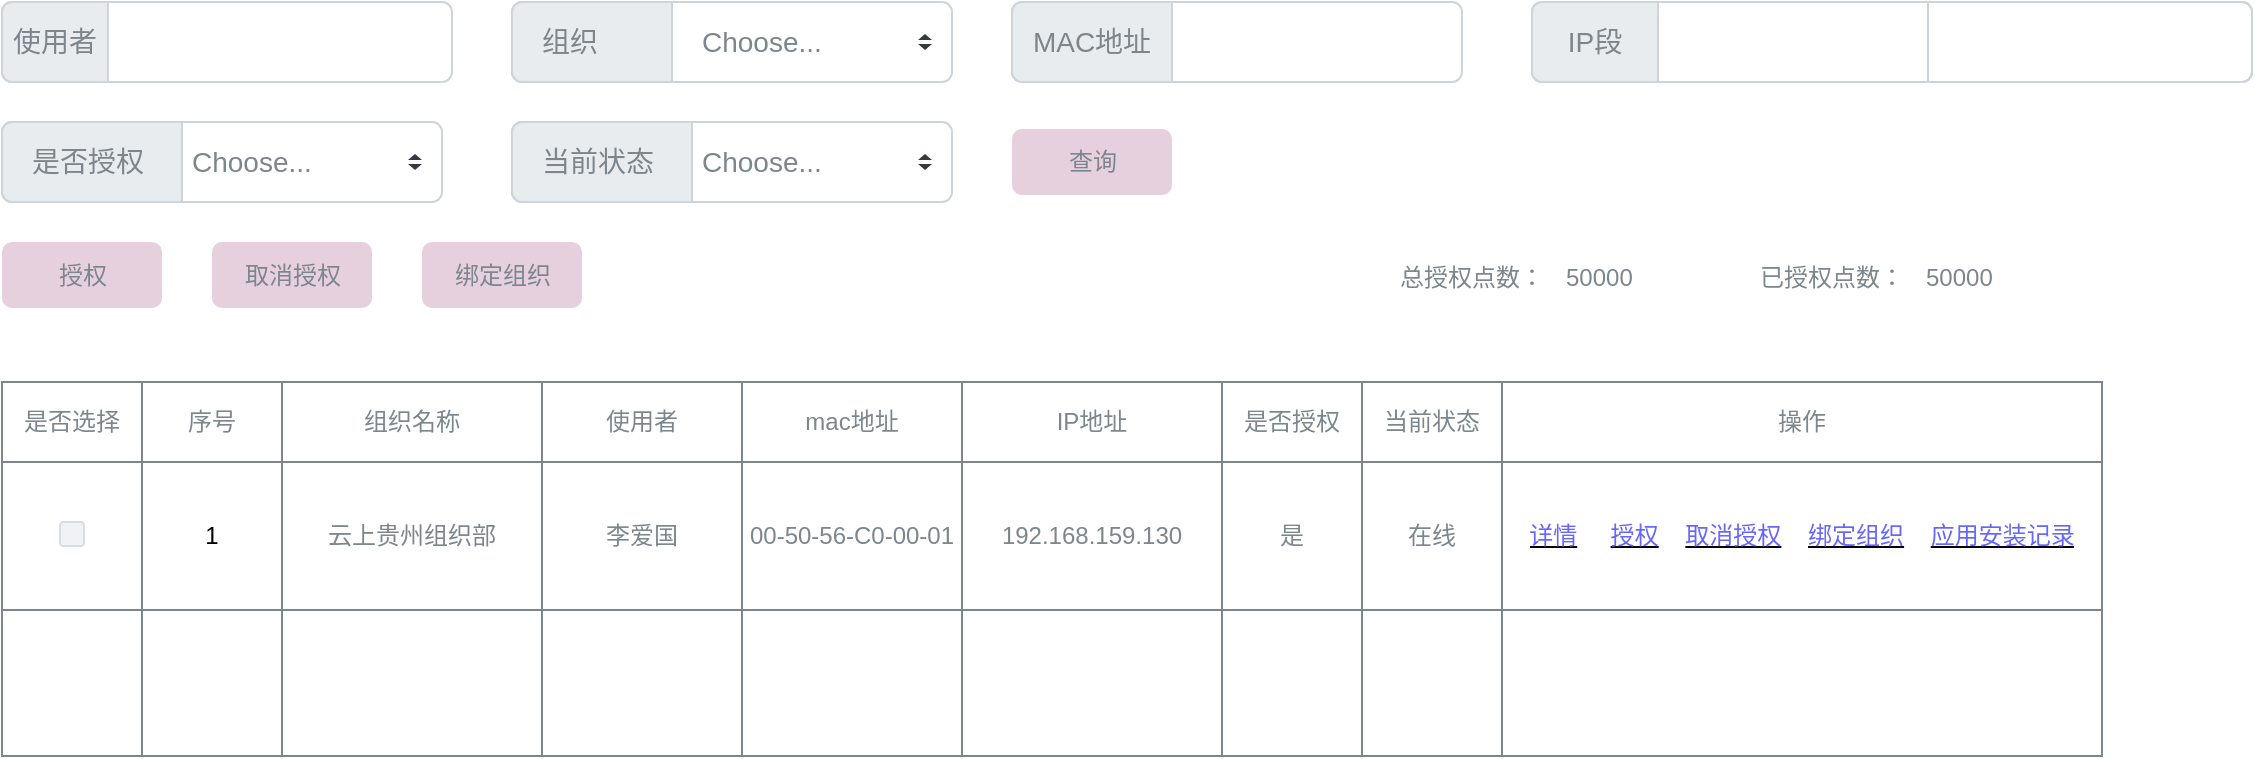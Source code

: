 <mxfile version="16.1.0" type="github">
  <diagram id="i8eQaSQ3ZctLGV6-Rtwk" name="Page-1">
    <mxGraphModel dx="1028" dy="1678" grid="1" gridSize="10" guides="1" tooltips="1" connect="1" arrows="1" fold="1" page="1" pageScale="1" pageWidth="827" pageHeight="1169" math="0" shadow="0">
      <root>
        <mxCell id="0" />
        <mxCell id="1" parent="0" />
        <mxCell id="jQ_WwC3jhZDaYOG-kKFm-28" value="" style="shape=table;html=1;whiteSpace=wrap;startSize=0;container=1;collapsible=0;childLayout=tableLayout;shadow=0;fontColor=#7D868C;strokeColor=#7D868C;" vertex="1" parent="1">
          <mxGeometry x="90" y="-840" width="1050" height="187" as="geometry" />
        </mxCell>
        <mxCell id="jQ_WwC3jhZDaYOG-kKFm-29" value="" style="shape=partialRectangle;html=1;whiteSpace=wrap;collapsible=0;dropTarget=0;pointerEvents=0;fillColor=none;top=0;left=0;bottom=0;right=0;points=[[0,0.5],[1,0.5]];portConstraint=eastwest;shadow=0;" vertex="1" parent="jQ_WwC3jhZDaYOG-kKFm-28">
          <mxGeometry width="1050" height="40" as="geometry" />
        </mxCell>
        <mxCell id="jQ_WwC3jhZDaYOG-kKFm-70" value="是否选择" style="shape=partialRectangle;html=1;whiteSpace=wrap;connectable=0;fillColor=none;top=0;left=0;bottom=0;right=0;overflow=hidden;pointerEvents=1;shadow=0;fontColor=#7D868C;" vertex="1" parent="jQ_WwC3jhZDaYOG-kKFm-29">
          <mxGeometry width="70" height="40" as="geometry">
            <mxRectangle width="70" height="40" as="alternateBounds" />
          </mxGeometry>
        </mxCell>
        <mxCell id="jQ_WwC3jhZDaYOG-kKFm-30" value="序号" style="shape=partialRectangle;html=1;whiteSpace=wrap;connectable=0;fillColor=none;top=0;left=0;bottom=0;right=0;overflow=hidden;pointerEvents=1;shadow=0;fontColor=#7D868C;" vertex="1" parent="jQ_WwC3jhZDaYOG-kKFm-29">
          <mxGeometry x="70" width="70" height="40" as="geometry">
            <mxRectangle width="70" height="40" as="alternateBounds" />
          </mxGeometry>
        </mxCell>
        <mxCell id="jQ_WwC3jhZDaYOG-kKFm-31" value="组织名称" style="shape=partialRectangle;html=1;whiteSpace=wrap;connectable=0;fillColor=none;top=0;left=0;bottom=0;right=0;overflow=hidden;pointerEvents=1;shadow=0;fontColor=#7D868C;" vertex="1" parent="jQ_WwC3jhZDaYOG-kKFm-29">
          <mxGeometry x="140" width="130" height="40" as="geometry">
            <mxRectangle width="130" height="40" as="alternateBounds" />
          </mxGeometry>
        </mxCell>
        <mxCell id="jQ_WwC3jhZDaYOG-kKFm-32" value="使用者" style="shape=partialRectangle;html=1;whiteSpace=wrap;connectable=0;fillColor=none;top=0;left=0;bottom=0;right=0;overflow=hidden;pointerEvents=1;shadow=0;fontColor=#7D868C;" vertex="1" parent="jQ_WwC3jhZDaYOG-kKFm-29">
          <mxGeometry x="270" width="100" height="40" as="geometry">
            <mxRectangle width="100" height="40" as="alternateBounds" />
          </mxGeometry>
        </mxCell>
        <mxCell id="jQ_WwC3jhZDaYOG-kKFm-54" value="mac地址" style="shape=partialRectangle;html=1;whiteSpace=wrap;connectable=0;fillColor=none;top=0;left=0;bottom=0;right=0;overflow=hidden;pointerEvents=1;shadow=0;fontColor=#7D868C;" vertex="1" parent="jQ_WwC3jhZDaYOG-kKFm-29">
          <mxGeometry x="370" width="110" height="40" as="geometry">
            <mxRectangle width="110" height="40" as="alternateBounds" />
          </mxGeometry>
        </mxCell>
        <mxCell id="jQ_WwC3jhZDaYOG-kKFm-57" value="IP地址" style="shape=partialRectangle;html=1;whiteSpace=wrap;connectable=0;fillColor=none;top=0;left=0;bottom=0;right=0;overflow=hidden;pointerEvents=1;shadow=0;fontColor=#7D868C;" vertex="1" parent="jQ_WwC3jhZDaYOG-kKFm-29">
          <mxGeometry x="480" width="130" height="40" as="geometry">
            <mxRectangle width="130" height="40" as="alternateBounds" />
          </mxGeometry>
        </mxCell>
        <mxCell id="jQ_WwC3jhZDaYOG-kKFm-60" value="是否授权" style="shape=partialRectangle;html=1;whiteSpace=wrap;connectable=0;fillColor=none;top=0;left=0;bottom=0;right=0;overflow=hidden;pointerEvents=1;shadow=0;fontColor=#7D868C;" vertex="1" parent="jQ_WwC3jhZDaYOG-kKFm-29">
          <mxGeometry x="610" width="70" height="40" as="geometry">
            <mxRectangle width="70" height="40" as="alternateBounds" />
          </mxGeometry>
        </mxCell>
        <mxCell id="jQ_WwC3jhZDaYOG-kKFm-63" value="当前状态" style="shape=partialRectangle;html=1;whiteSpace=wrap;connectable=0;fillColor=none;top=0;left=0;bottom=0;right=0;overflow=hidden;pointerEvents=1;shadow=0;fontColor=#7D868C;" vertex="1" parent="jQ_WwC3jhZDaYOG-kKFm-29">
          <mxGeometry x="680" width="70" height="40" as="geometry">
            <mxRectangle width="70" height="40" as="alternateBounds" />
          </mxGeometry>
        </mxCell>
        <mxCell id="jQ_WwC3jhZDaYOG-kKFm-67" value="操作" style="shape=partialRectangle;html=1;whiteSpace=wrap;connectable=0;fillColor=none;top=0;left=0;bottom=0;right=0;overflow=hidden;pointerEvents=1;shadow=0;fontColor=#7D868C;" vertex="1" parent="jQ_WwC3jhZDaYOG-kKFm-29">
          <mxGeometry x="750" width="300" height="40" as="geometry">
            <mxRectangle width="300" height="40" as="alternateBounds" />
          </mxGeometry>
        </mxCell>
        <mxCell id="jQ_WwC3jhZDaYOG-kKFm-33" value="" style="shape=partialRectangle;html=1;whiteSpace=wrap;collapsible=0;dropTarget=0;pointerEvents=0;fillColor=none;top=0;left=0;bottom=0;right=0;points=[[0,0.5],[1,0.5]];portConstraint=eastwest;shadow=0;fontColor=#7D868C;" vertex="1" parent="jQ_WwC3jhZDaYOG-kKFm-28">
          <mxGeometry y="40" width="1050" height="74" as="geometry" />
        </mxCell>
        <mxCell id="jQ_WwC3jhZDaYOG-kKFm-71" style="shape=partialRectangle;html=1;whiteSpace=wrap;connectable=0;fillColor=none;top=0;left=0;bottom=0;right=0;overflow=hidden;pointerEvents=1;shadow=0;" vertex="1" parent="jQ_WwC3jhZDaYOG-kKFm-33">
          <mxGeometry width="70" height="74" as="geometry">
            <mxRectangle width="70" height="74" as="alternateBounds" />
          </mxGeometry>
        </mxCell>
        <mxCell id="jQ_WwC3jhZDaYOG-kKFm-34" value="1" style="shape=partialRectangle;html=1;whiteSpace=wrap;connectable=0;fillColor=none;top=0;left=0;bottom=0;right=0;overflow=hidden;pointerEvents=1;shadow=0;" vertex="1" parent="jQ_WwC3jhZDaYOG-kKFm-33">
          <mxGeometry x="70" width="70" height="74" as="geometry">
            <mxRectangle width="70" height="74" as="alternateBounds" />
          </mxGeometry>
        </mxCell>
        <mxCell id="jQ_WwC3jhZDaYOG-kKFm-35" value="&lt;font color=&quot;#7d868c&quot;&gt;云上贵州组织部&lt;/font&gt;" style="shape=partialRectangle;html=1;whiteSpace=wrap;connectable=0;fillColor=none;top=0;left=0;bottom=0;right=0;overflow=hidden;pointerEvents=1;shadow=0;" vertex="1" parent="jQ_WwC3jhZDaYOG-kKFm-33">
          <mxGeometry x="140" width="130" height="74" as="geometry">
            <mxRectangle width="130" height="74" as="alternateBounds" />
          </mxGeometry>
        </mxCell>
        <mxCell id="jQ_WwC3jhZDaYOG-kKFm-36" value="&lt;font color=&quot;#7d868c&quot;&gt;李爱国&lt;/font&gt;" style="shape=partialRectangle;html=1;whiteSpace=wrap;connectable=0;fillColor=none;top=0;left=0;bottom=0;right=0;overflow=hidden;pointerEvents=1;shadow=0;" vertex="1" parent="jQ_WwC3jhZDaYOG-kKFm-33">
          <mxGeometry x="270" width="100" height="74" as="geometry">
            <mxRectangle width="100" height="74" as="alternateBounds" />
          </mxGeometry>
        </mxCell>
        <mxCell id="jQ_WwC3jhZDaYOG-kKFm-55" value="00-50-56-C0-00-01" style="shape=partialRectangle;html=1;whiteSpace=wrap;connectable=0;fillColor=none;top=0;left=0;bottom=0;right=0;overflow=hidden;pointerEvents=1;shadow=0;fontColor=#7D868C;" vertex="1" parent="jQ_WwC3jhZDaYOG-kKFm-33">
          <mxGeometry x="370" width="110" height="74" as="geometry">
            <mxRectangle width="110" height="74" as="alternateBounds" />
          </mxGeometry>
        </mxCell>
        <mxCell id="jQ_WwC3jhZDaYOG-kKFm-58" value="192.168.159.130" style="shape=partialRectangle;html=1;whiteSpace=wrap;connectable=0;fillColor=none;top=0;left=0;bottom=0;right=0;overflow=hidden;pointerEvents=1;shadow=0;fontColor=#7D868C;" vertex="1" parent="jQ_WwC3jhZDaYOG-kKFm-33">
          <mxGeometry x="480" width="130" height="74" as="geometry">
            <mxRectangle width="130" height="74" as="alternateBounds" />
          </mxGeometry>
        </mxCell>
        <mxCell id="jQ_WwC3jhZDaYOG-kKFm-61" value="是" style="shape=partialRectangle;html=1;whiteSpace=wrap;connectable=0;fillColor=none;top=0;left=0;bottom=0;right=0;overflow=hidden;pointerEvents=1;shadow=0;fontColor=#7D868C;" vertex="1" parent="jQ_WwC3jhZDaYOG-kKFm-33">
          <mxGeometry x="610" width="70" height="74" as="geometry">
            <mxRectangle width="70" height="74" as="alternateBounds" />
          </mxGeometry>
        </mxCell>
        <mxCell id="jQ_WwC3jhZDaYOG-kKFm-64" value="在线" style="shape=partialRectangle;html=1;whiteSpace=wrap;connectable=0;fillColor=none;top=0;left=0;bottom=0;right=0;overflow=hidden;pointerEvents=1;shadow=0;fontColor=#7D868C;" vertex="1" parent="jQ_WwC3jhZDaYOG-kKFm-33">
          <mxGeometry x="680" width="70" height="74" as="geometry">
            <mxRectangle width="70" height="74" as="alternateBounds" />
          </mxGeometry>
        </mxCell>
        <mxCell id="jQ_WwC3jhZDaYOG-kKFm-68" value="&lt;u&gt;&lt;font color=&quot;#6666ff&quot;&gt;详情&lt;/font&gt;&lt;/u&gt;&lt;font color=&quot;#7d868c&quot;&gt;&amp;nbsp; &amp;nbsp; &amp;nbsp;&lt;/font&gt;&lt;u&gt;&lt;font color=&quot;#6666ff&quot;&gt;授权&lt;/font&gt;&lt;/u&gt;&lt;font color=&quot;#7d868c&quot;&gt;&amp;nbsp; &amp;nbsp; &lt;/font&gt;&lt;u&gt;&lt;font color=&quot;#6666ff&quot;&gt;取消授权&lt;/font&gt;&lt;/u&gt;&lt;font color=&quot;#7d868c&quot;&gt;&amp;nbsp; &amp;nbsp; &lt;/font&gt;&lt;u&gt;&lt;font color=&quot;#6666ff&quot;&gt;绑定组织&lt;/font&gt;&lt;/u&gt;&lt;font color=&quot;#7d868c&quot;&gt;&amp;nbsp; &amp;nbsp; &lt;/font&gt;&lt;u&gt;&lt;font color=&quot;#6666ff&quot;&gt;应用安装记录&lt;/font&gt;&lt;/u&gt;" style="shape=partialRectangle;html=1;whiteSpace=wrap;connectable=0;fillColor=none;top=0;left=0;bottom=0;right=0;overflow=hidden;pointerEvents=1;shadow=0;" vertex="1" parent="jQ_WwC3jhZDaYOG-kKFm-33">
          <mxGeometry x="750" width="300" height="74" as="geometry">
            <mxRectangle width="300" height="74" as="alternateBounds" />
          </mxGeometry>
        </mxCell>
        <mxCell id="jQ_WwC3jhZDaYOG-kKFm-37" value="" style="shape=partialRectangle;html=1;whiteSpace=wrap;collapsible=0;dropTarget=0;pointerEvents=0;fillColor=none;top=0;left=0;bottom=0;right=0;points=[[0,0.5],[1,0.5]];portConstraint=eastwest;shadow=0;" vertex="1" parent="jQ_WwC3jhZDaYOG-kKFm-28">
          <mxGeometry y="114" width="1050" height="73" as="geometry" />
        </mxCell>
        <mxCell id="jQ_WwC3jhZDaYOG-kKFm-72" style="shape=partialRectangle;html=1;whiteSpace=wrap;connectable=0;fillColor=none;top=0;left=0;bottom=0;right=0;overflow=hidden;pointerEvents=1;shadow=0;" vertex="1" parent="jQ_WwC3jhZDaYOG-kKFm-37">
          <mxGeometry width="70" height="73" as="geometry">
            <mxRectangle width="70" height="73" as="alternateBounds" />
          </mxGeometry>
        </mxCell>
        <mxCell id="jQ_WwC3jhZDaYOG-kKFm-38" value="" style="shape=partialRectangle;html=1;whiteSpace=wrap;connectable=0;fillColor=none;top=0;left=0;bottom=0;right=0;overflow=hidden;pointerEvents=1;shadow=0;" vertex="1" parent="jQ_WwC3jhZDaYOG-kKFm-37">
          <mxGeometry x="70" width="70" height="73" as="geometry">
            <mxRectangle width="70" height="73" as="alternateBounds" />
          </mxGeometry>
        </mxCell>
        <mxCell id="jQ_WwC3jhZDaYOG-kKFm-39" value="" style="shape=partialRectangle;html=1;whiteSpace=wrap;connectable=0;fillColor=none;top=0;left=0;bottom=0;right=0;overflow=hidden;pointerEvents=1;shadow=0;" vertex="1" parent="jQ_WwC3jhZDaYOG-kKFm-37">
          <mxGeometry x="140" width="130" height="73" as="geometry">
            <mxRectangle width="130" height="73" as="alternateBounds" />
          </mxGeometry>
        </mxCell>
        <mxCell id="jQ_WwC3jhZDaYOG-kKFm-40" value="" style="shape=partialRectangle;html=1;whiteSpace=wrap;connectable=0;fillColor=none;top=0;left=0;bottom=0;right=0;overflow=hidden;pointerEvents=1;shadow=0;" vertex="1" parent="jQ_WwC3jhZDaYOG-kKFm-37">
          <mxGeometry x="270" width="100" height="73" as="geometry">
            <mxRectangle width="100" height="73" as="alternateBounds" />
          </mxGeometry>
        </mxCell>
        <mxCell id="jQ_WwC3jhZDaYOG-kKFm-56" style="shape=partialRectangle;html=1;whiteSpace=wrap;connectable=0;fillColor=none;top=0;left=0;bottom=0;right=0;overflow=hidden;pointerEvents=1;shadow=0;" vertex="1" parent="jQ_WwC3jhZDaYOG-kKFm-37">
          <mxGeometry x="370" width="110" height="73" as="geometry">
            <mxRectangle width="110" height="73" as="alternateBounds" />
          </mxGeometry>
        </mxCell>
        <mxCell id="jQ_WwC3jhZDaYOG-kKFm-59" style="shape=partialRectangle;html=1;whiteSpace=wrap;connectable=0;fillColor=none;top=0;left=0;bottom=0;right=0;overflow=hidden;pointerEvents=1;shadow=0;" vertex="1" parent="jQ_WwC3jhZDaYOG-kKFm-37">
          <mxGeometry x="480" width="130" height="73" as="geometry">
            <mxRectangle width="130" height="73" as="alternateBounds" />
          </mxGeometry>
        </mxCell>
        <mxCell id="jQ_WwC3jhZDaYOG-kKFm-62" style="shape=partialRectangle;html=1;whiteSpace=wrap;connectable=0;fillColor=none;top=0;left=0;bottom=0;right=0;overflow=hidden;pointerEvents=1;shadow=0;" vertex="1" parent="jQ_WwC3jhZDaYOG-kKFm-37">
          <mxGeometry x="610" width="70" height="73" as="geometry">
            <mxRectangle width="70" height="73" as="alternateBounds" />
          </mxGeometry>
        </mxCell>
        <mxCell id="jQ_WwC3jhZDaYOG-kKFm-65" style="shape=partialRectangle;html=1;whiteSpace=wrap;connectable=0;fillColor=none;top=0;left=0;bottom=0;right=0;overflow=hidden;pointerEvents=1;shadow=0;" vertex="1" parent="jQ_WwC3jhZDaYOG-kKFm-37">
          <mxGeometry x="680" width="70" height="73" as="geometry">
            <mxRectangle width="70" height="73" as="alternateBounds" />
          </mxGeometry>
        </mxCell>
        <mxCell id="jQ_WwC3jhZDaYOG-kKFm-69" style="shape=partialRectangle;html=1;whiteSpace=wrap;connectable=0;fillColor=none;top=0;left=0;bottom=0;right=0;overflow=hidden;pointerEvents=1;shadow=0;" vertex="1" parent="jQ_WwC3jhZDaYOG-kKFm-37">
          <mxGeometry x="750" width="300" height="73" as="geometry">
            <mxRectangle width="300" height="73" as="alternateBounds" />
          </mxGeometry>
        </mxCell>
        <mxCell id="jQ_WwC3jhZDaYOG-kKFm-79" value="授权" style="rounded=1;fillColor=#E6D0DE;align=center;strokeColor=none;html=1;fontColor=#7D868C;fontSize=12;sketch=0;shadow=0;" vertex="1" parent="1">
          <mxGeometry x="90" y="-910" width="80" height="33" as="geometry" />
        </mxCell>
        <mxCell id="jQ_WwC3jhZDaYOG-kKFm-82" value="取消授权" style="rounded=1;fillColor=#E6D0DE;align=center;strokeColor=none;html=1;fontColor=#7D868C;fontSize=12;sketch=0;shadow=0;" vertex="1" parent="1">
          <mxGeometry x="195" y="-910" width="80" height="33" as="geometry" />
        </mxCell>
        <mxCell id="jQ_WwC3jhZDaYOG-kKFm-105" value="" style="html=1;shadow=0;dashed=0;shape=mxgraph.bootstrap.rrect;rSize=5;strokeColor=#CED4DA;html=1;whiteSpace=wrap;fillColor=#FFFFFF;fontColor=#7D868C;align=left;spacing=15;spacingLeft=40;fontSize=14;" vertex="1" parent="1">
          <mxGeometry x="90" y="-1030" width="225" height="40" as="geometry" />
        </mxCell>
        <mxCell id="jQ_WwC3jhZDaYOG-kKFm-106" value="使用者" style="html=1;shadow=0;dashed=0;shape=mxgraph.bootstrap.leftButton;strokeColor=inherit;gradientColor=inherit;fontColor=inherit;fillColor=#E9ECEF;rSize=5;perimeter=none;whiteSpace=wrap;resizeHeight=1;fontSize=14;" vertex="1" parent="jQ_WwC3jhZDaYOG-kKFm-105">
          <mxGeometry width="52.941" height="40" as="geometry" />
        </mxCell>
        <mxCell id="jQ_WwC3jhZDaYOG-kKFm-119" value="Choose..." style="html=1;shadow=0;dashed=0;shape=mxgraph.bootstrap.rrect;rSize=5;strokeColor=#CED4DA;html=1;whiteSpace=wrap;fillColor=#FFFFFF;fontColor=#7D868C;align=left;spacingLeft=80;spacing=15;fontSize=14;" vertex="1" parent="1">
          <mxGeometry x="345" y="-1030" width="220" height="40" as="geometry" />
        </mxCell>
        <mxCell id="jQ_WwC3jhZDaYOG-kKFm-120" value="" style="shape=triangle;direction=south;fillColor=#343A40;strokeColor=none;perimeter=none;shadow=0;" vertex="1" parent="jQ_WwC3jhZDaYOG-kKFm-119">
          <mxGeometry x="1" y="0.5" width="7" height="3" relative="1" as="geometry">
            <mxPoint x="-17" y="1" as="offset" />
          </mxGeometry>
        </mxCell>
        <mxCell id="jQ_WwC3jhZDaYOG-kKFm-121" value="" style="shape=triangle;direction=north;fillColor=#343A40;strokeColor=none;perimeter=none;shadow=0;" vertex="1" parent="jQ_WwC3jhZDaYOG-kKFm-119">
          <mxGeometry x="1" y="0.5" width="7" height="3" relative="1" as="geometry">
            <mxPoint x="-17" y="-4" as="offset" />
          </mxGeometry>
        </mxCell>
        <mxCell id="jQ_WwC3jhZDaYOG-kKFm-122" value="组织" style="html=1;shadow=0;dashed=0;shape=mxgraph.bootstrap.leftButton;strokeColor=#CED4DA;gradientColor=inherit;fontColor=inherit;fillColor=#E9ECEF;rSize=5;perimeter=none;whiteSpace=wrap;resizeHeight=1;fontSize=14;align=left;spacing=15;" vertex="1" parent="jQ_WwC3jhZDaYOG-kKFm-119">
          <mxGeometry width="80" height="40" relative="1" as="geometry" />
        </mxCell>
        <mxCell id="jQ_WwC3jhZDaYOG-kKFm-124" value="" style="html=1;shadow=0;dashed=0;shape=mxgraph.bootstrap.rrect;rSize=5;strokeColor=#CED4DA;html=1;whiteSpace=wrap;fillColor=#FFFFFF;fontColor=#7D868C;align=left;spacing=15;spacingLeft=40;fontSize=14;" vertex="1" parent="1">
          <mxGeometry x="595" y="-1030" width="225" height="40" as="geometry" />
        </mxCell>
        <mxCell id="jQ_WwC3jhZDaYOG-kKFm-125" value="MAC地址" style="html=1;shadow=0;dashed=0;shape=mxgraph.bootstrap.leftButton;strokeColor=inherit;gradientColor=inherit;fontColor=inherit;fillColor=#E9ECEF;rSize=5;perimeter=none;whiteSpace=wrap;resizeHeight=1;fontSize=14;" vertex="1" parent="jQ_WwC3jhZDaYOG-kKFm-124">
          <mxGeometry width="80" height="40" as="geometry" />
        </mxCell>
        <mxCell id="jQ_WwC3jhZDaYOG-kKFm-128" value="" style="html=1;shadow=0;dashed=0;shape=mxgraph.bootstrap.rrect;rSize=5;strokeColor=#CED4DA;html=1;whiteSpace=wrap;fillColor=#FFFFFF;fontColor=#7D868C;align=left;spacing=15;spacingLeft=40;fontSize=14;" vertex="1" parent="1">
          <mxGeometry x="855" y="-1030" width="360" height="40" as="geometry" />
        </mxCell>
        <mxCell id="jQ_WwC3jhZDaYOG-kKFm-129" value="IP段" style="html=1;shadow=0;dashed=0;shape=mxgraph.bootstrap.leftButton;strokeColor=inherit;gradientColor=inherit;fontColor=inherit;fillColor=#E9ECEF;rSize=5;perimeter=none;whiteSpace=wrap;resizeHeight=1;fontSize=14;" vertex="1" parent="jQ_WwC3jhZDaYOG-kKFm-128">
          <mxGeometry width="63" height="40" as="geometry" />
        </mxCell>
        <mxCell id="jQ_WwC3jhZDaYOG-kKFm-130" value="" style="html=1;shadow=0;dashed=0;shape=mxgraph.bootstrap.rightButton;strokeColor=inherit;gradientColor=inherit;fontColor=inherit;fillColor=none;rSize=5;perimeter=none;whiteSpace=wrap;resizeHeight=1;fontSize=14;" vertex="1" parent="jQ_WwC3jhZDaYOG-kKFm-128">
          <mxGeometry x="1" width="162" height="40" relative="1" as="geometry">
            <mxPoint x="-162" as="offset" />
          </mxGeometry>
        </mxCell>
        <mxCell id="jQ_WwC3jhZDaYOG-kKFm-137" value="Choose..." style="html=1;shadow=0;dashed=0;shape=mxgraph.bootstrap.rrect;rSize=5;strokeColor=#CED4DA;html=1;whiteSpace=wrap;fillColor=#FFFFFF;fontColor=#7D868C;align=left;spacingLeft=80;spacing=15;fontSize=14;" vertex="1" parent="1">
          <mxGeometry x="90" y="-970" width="220" height="40" as="geometry" />
        </mxCell>
        <mxCell id="jQ_WwC3jhZDaYOG-kKFm-138" value="" style="shape=triangle;direction=south;fillColor=#343A40;strokeColor=none;perimeter=none;shadow=0;" vertex="1" parent="jQ_WwC3jhZDaYOG-kKFm-137">
          <mxGeometry x="1" y="0.5" width="7" height="3" relative="1" as="geometry">
            <mxPoint x="-17" y="1" as="offset" />
          </mxGeometry>
        </mxCell>
        <mxCell id="jQ_WwC3jhZDaYOG-kKFm-139" value="" style="shape=triangle;direction=north;fillColor=#343A40;strokeColor=none;perimeter=none;shadow=0;" vertex="1" parent="jQ_WwC3jhZDaYOG-kKFm-137">
          <mxGeometry x="1" y="0.5" width="7" height="3" relative="1" as="geometry">
            <mxPoint x="-17" y="-4" as="offset" />
          </mxGeometry>
        </mxCell>
        <mxCell id="jQ_WwC3jhZDaYOG-kKFm-140" value="是否授权" style="html=1;shadow=0;dashed=0;shape=mxgraph.bootstrap.leftButton;strokeColor=#CED4DA;gradientColor=inherit;fontColor=inherit;fillColor=#E9ECEF;rSize=5;perimeter=none;whiteSpace=wrap;resizeHeight=1;fontSize=14;align=left;spacing=15;" vertex="1" parent="jQ_WwC3jhZDaYOG-kKFm-137">
          <mxGeometry width="90" height="40" relative="1" as="geometry" />
        </mxCell>
        <mxCell id="jQ_WwC3jhZDaYOG-kKFm-141" value="Choose..." style="html=1;shadow=0;dashed=0;shape=mxgraph.bootstrap.rrect;rSize=5;strokeColor=#CED4DA;html=1;whiteSpace=wrap;fillColor=#FFFFFF;fontColor=#7D868C;align=left;spacingLeft=80;spacing=15;fontSize=14;" vertex="1" parent="1">
          <mxGeometry x="345" y="-970" width="220" height="40" as="geometry" />
        </mxCell>
        <mxCell id="jQ_WwC3jhZDaYOG-kKFm-142" value="" style="shape=triangle;direction=south;fillColor=#343A40;strokeColor=none;perimeter=none;shadow=0;" vertex="1" parent="jQ_WwC3jhZDaYOG-kKFm-141">
          <mxGeometry x="1" y="0.5" width="7" height="3" relative="1" as="geometry">
            <mxPoint x="-17" y="1" as="offset" />
          </mxGeometry>
        </mxCell>
        <mxCell id="jQ_WwC3jhZDaYOG-kKFm-143" value="" style="shape=triangle;direction=north;fillColor=#343A40;strokeColor=none;perimeter=none;shadow=0;" vertex="1" parent="jQ_WwC3jhZDaYOG-kKFm-141">
          <mxGeometry x="1" y="0.5" width="7" height="3" relative="1" as="geometry">
            <mxPoint x="-17" y="-4" as="offset" />
          </mxGeometry>
        </mxCell>
        <mxCell id="jQ_WwC3jhZDaYOG-kKFm-144" value="当前状态" style="html=1;shadow=0;dashed=0;shape=mxgraph.bootstrap.leftButton;strokeColor=#CED4DA;gradientColor=inherit;fontColor=inherit;fillColor=#E9ECEF;rSize=5;perimeter=none;whiteSpace=wrap;resizeHeight=1;fontSize=14;align=left;spacing=15;" vertex="1" parent="jQ_WwC3jhZDaYOG-kKFm-141">
          <mxGeometry width="90" height="40" relative="1" as="geometry" />
        </mxCell>
        <mxCell id="jQ_WwC3jhZDaYOG-kKFm-145" value="查询" style="rounded=1;fillColor=#E6D0DE;align=center;strokeColor=none;html=1;fontColor=#7D868C;fontSize=12;sketch=0;shadow=0;" vertex="1" parent="1">
          <mxGeometry x="595" y="-966.5" width="80" height="33" as="geometry" />
        </mxCell>
        <mxCell id="jQ_WwC3jhZDaYOG-kKFm-147" value="绑定组织" style="rounded=1;fillColor=#E6D0DE;align=center;strokeColor=none;html=1;fontColor=#7D868C;fontSize=12;sketch=0;shadow=0;" vertex="1" parent="1">
          <mxGeometry x="300" y="-910" width="80" height="33" as="geometry" />
        </mxCell>
        <mxCell id="jQ_WwC3jhZDaYOG-kKFm-148" value="" style="rounded=1;fillColor=#F0F2F5;strokeColor=#D8DCE3;align=left;verticalAlign=middle;fontStyle=0;fontSize=12;labelPosition=right;verticalLabelPosition=middle;spacingLeft=10;html=1;shadow=0;dashed=0;fontColor=#7D868C;" vertex="1" parent="1">
          <mxGeometry x="119" y="-770" width="12" height="12" as="geometry" />
        </mxCell>
        <mxCell id="jQ_WwC3jhZDaYOG-kKFm-259" value="总授权点数：" style="text;html=1;strokeColor=none;fillColor=none;align=center;verticalAlign=middle;whiteSpace=wrap;rounded=0;shadow=0;fontColor=#7D868C;" vertex="1" parent="1">
          <mxGeometry x="780" y="-907" width="90" height="30" as="geometry" />
        </mxCell>
        <mxCell id="jQ_WwC3jhZDaYOG-kKFm-260" value="50000" style="text;html=1;strokeColor=none;fillColor=none;align=left;verticalAlign=middle;whiteSpace=wrap;rounded=0;shadow=0;fontColor=#7D868C;" vertex="1" parent="1">
          <mxGeometry x="870" y="-907" width="90" height="30" as="geometry" />
        </mxCell>
        <mxCell id="jQ_WwC3jhZDaYOG-kKFm-262" value="已授权点数：" style="text;html=1;strokeColor=none;fillColor=none;align=center;verticalAlign=middle;whiteSpace=wrap;rounded=0;shadow=0;fontColor=#7D868C;" vertex="1" parent="1">
          <mxGeometry x="960" y="-907" width="90" height="30" as="geometry" />
        </mxCell>
        <mxCell id="jQ_WwC3jhZDaYOG-kKFm-263" value="50000" style="text;html=1;strokeColor=none;fillColor=none;align=left;verticalAlign=middle;whiteSpace=wrap;rounded=0;shadow=0;fontColor=#7D868C;" vertex="1" parent="1">
          <mxGeometry x="1050" y="-907" width="90" height="30" as="geometry" />
        </mxCell>
      </root>
    </mxGraphModel>
  </diagram>
</mxfile>
